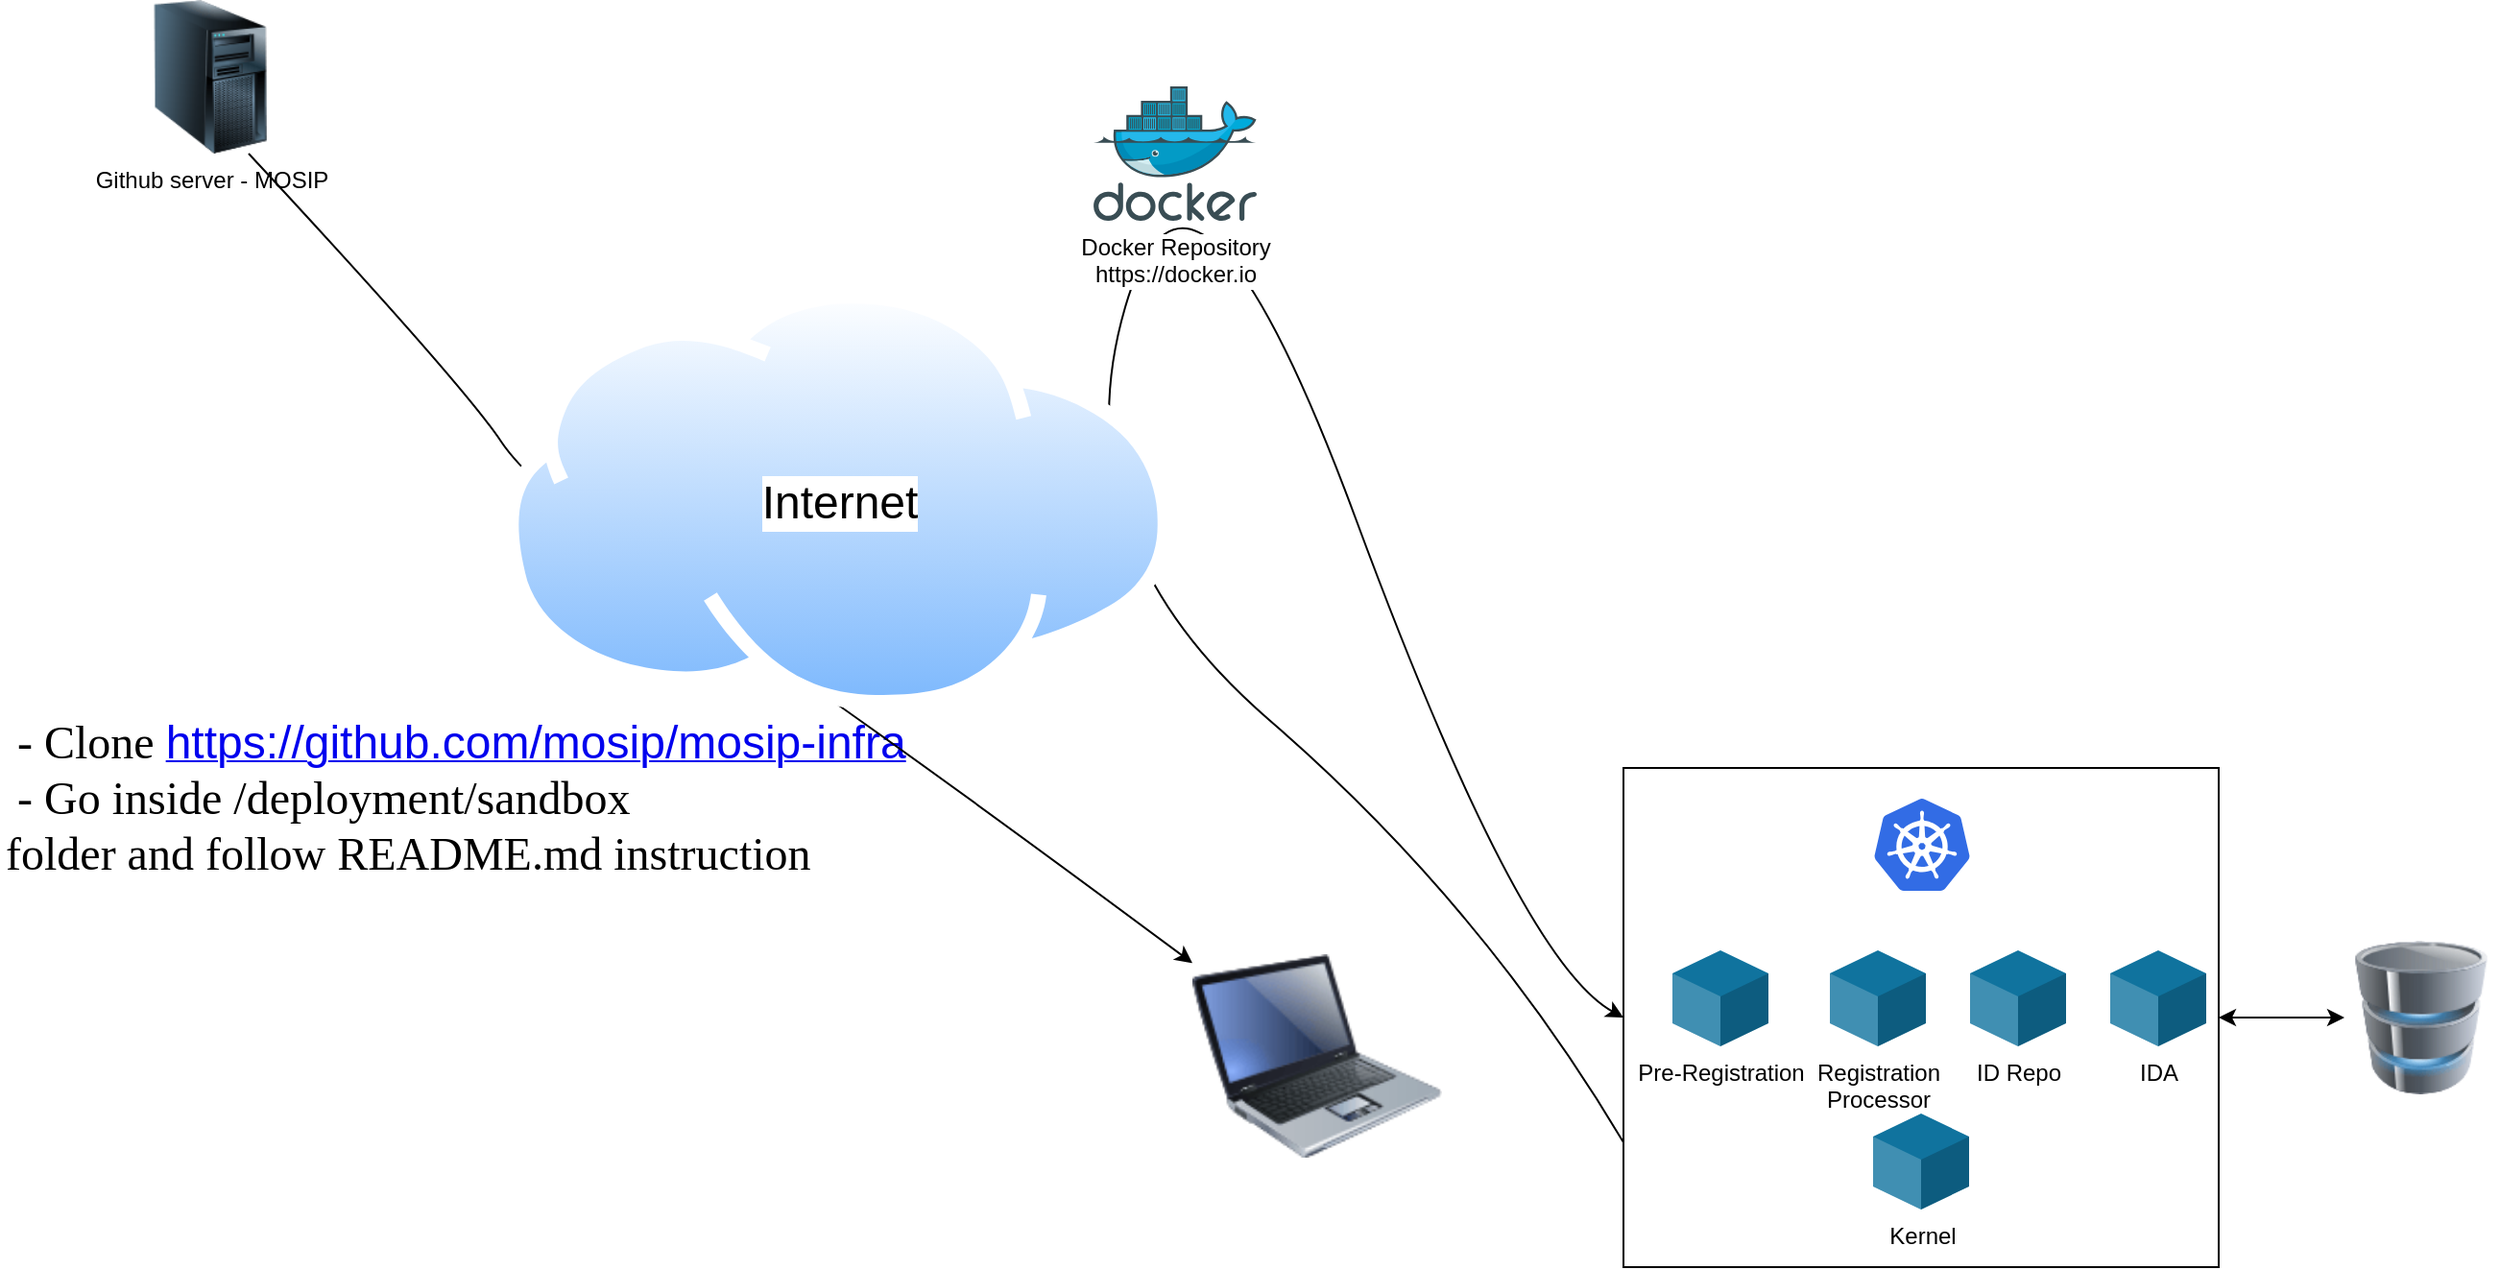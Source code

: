 <mxfile version="12.1.0" type="device" pages="1"><diagram id="dokSisWsUDdCpswlv6cm" name="Page-1"><mxGraphModel dx="2043" dy="690" grid="1" gridSize="10" guides="1" tooltips="1" connect="1" arrows="1" fold="1" page="1" pageScale="1" pageWidth="850" pageHeight="1100" math="0" shadow="0"><root><mxCell id="0"/><mxCell id="1" parent="0"/><mxCell id="I9xvgQ2a7s924w_sZljv-1" value="" style="image;html=1;labelBackgroundColor=#ffffff;image=img/lib/clip_art/computers/Laptop_128x128.png" parent="1" vertex="1"><mxGeometry x="470" y="875" width="130" height="110" as="geometry"/></mxCell><mxCell id="I9xvgQ2a7s924w_sZljv-27" value="Github server - MOSIP" style="image;html=1;labelBackgroundColor=#ffffff;image=img/lib/clip_art/computers/Server_Tower_128x128.png;align=center;" parent="1" vertex="1"><mxGeometry x="-81.5" y="380" width="80" height="80" as="geometry"/></mxCell><mxCell id="I9xvgQ2a7s924w_sZljv-37" value="" style="group" parent="1" vertex="1" connectable="0"><mxGeometry x="694.5" y="810" width="310" height="230" as="geometry"/></mxCell><mxCell id="I9xvgQ2a7s924w_sZljv-35" value="" style="group" parent="I9xvgQ2a7s924w_sZljv-37" vertex="1" connectable="0"><mxGeometry width="310" height="230" as="geometry"/></mxCell><mxCell id="I9xvgQ2a7s924w_sZljv-15" value="" style="rounded=0;whiteSpace=wrap;html=1;align=center;labelPosition=center;verticalLabelPosition=bottom;verticalAlign=top;" parent="I9xvgQ2a7s924w_sZljv-35" vertex="1"><mxGeometry y="-30" width="310" height="260" as="geometry"/></mxCell><mxCell id="I9xvgQ2a7s924w_sZljv-21" value="Registration&lt;br&gt;Processor" style="verticalLabelPosition=bottom;verticalAlign=top;html=1;shape=mxgraph.infographic.shadedCube;isoAngle=15;fillColor=#10739E;strokeColor=none;align=center;" parent="I9xvgQ2a7s924w_sZljv-35" vertex="1"><mxGeometry x="107.5" y="65" width="50" height="50" as="geometry"/></mxCell><mxCell id="I9xvgQ2a7s924w_sZljv-22" value="Pre-Registration" style="verticalLabelPosition=bottom;verticalAlign=top;html=1;shape=mxgraph.infographic.shadedCube;isoAngle=15;fillColor=#10739E;strokeColor=none;align=center;" parent="I9xvgQ2a7s924w_sZljv-35" vertex="1"><mxGeometry x="25.5" y="65" width="50" height="50" as="geometry"/></mxCell><mxCell id="I9xvgQ2a7s924w_sZljv-23" value="ID Repo" style="verticalLabelPosition=bottom;verticalAlign=top;html=1;shape=mxgraph.infographic.shadedCube;isoAngle=15;fillColor=#10739E;strokeColor=none;align=center;" parent="I9xvgQ2a7s924w_sZljv-35" vertex="1"><mxGeometry x="180.5" y="65" width="50" height="50" as="geometry"/></mxCell><mxCell id="I9xvgQ2a7s924w_sZljv-24" value="IDA" style="verticalLabelPosition=bottom;verticalAlign=top;html=1;shape=mxgraph.infographic.shadedCube;isoAngle=15;fillColor=#10739E;strokeColor=none;align=center;" parent="I9xvgQ2a7s924w_sZljv-35" vertex="1"><mxGeometry x="253.5" y="65" width="50" height="50" as="geometry"/></mxCell><mxCell id="I9xvgQ2a7s924w_sZljv-20" value="Kernel" style="verticalLabelPosition=bottom;verticalAlign=top;html=1;shape=mxgraph.infographic.shadedCube;isoAngle=15;fillColor=#10739E;strokeColor=none;align=center;" parent="I9xvgQ2a7s924w_sZljv-35" vertex="1"><mxGeometry x="130" y="150" width="50" height="50" as="geometry"/></mxCell><mxCell id="I9xvgQ2a7s924w_sZljv-39" value="" style="curved=1;endArrow=classic;html=1;entryX=0;entryY=0.5;entryDx=0;entryDy=0;exitX=0;exitY=0.75;exitDx=0;exitDy=0;" parent="I9xvgQ2a7s924w_sZljv-35" source="I9xvgQ2a7s924w_sZljv-15" target="I9xvgQ2a7s924w_sZljv-15" edge="1"><mxGeometry width="50" height="50" relative="1" as="geometry"><mxPoint y="250" as="sourcePoint"/><mxPoint x="75.5" y="-110" as="targetPoint"/><Array as="points"><mxPoint x="-74.5" y="40"/><mxPoint x="-294.5" y="-150"/><mxPoint x="-224.5" y="-390"/><mxPoint x="-54.5" y="70"/></Array></mxGeometry></mxCell><mxCell id="lyAi9fYVx4hwhADfa0-z-4" value="" style="aspect=fixed;html=1;points=[];align=center;image;fontSize=12;image=img/lib/mscae/Kubernetes.svg;" vertex="1" parent="I9xvgQ2a7s924w_sZljv-35"><mxGeometry x="130.5" y="-14" width="50" height="48" as="geometry"/></mxCell><mxCell id="I9xvgQ2a7s924w_sZljv-19" value="Docker Repository&lt;br&gt;https://docker.io" style="aspect=fixed;html=1;points=[];align=center;image;fontSize=12;image=img/lib/mscae/Docker.svg;" parent="1" vertex="1"><mxGeometry x="418.5" y="425" width="85" height="70" as="geometry"/></mxCell><mxCell id="I9xvgQ2a7s924w_sZljv-45" value="&lt;font style=&quot;font-size: 24px&quot; face=&quot;Lucida Console&quot;&gt;&amp;nbsp;- Clone&amp;nbsp;&lt;/font&gt;&lt;a href=&quot;https://github.com/mosip/mosip-infra&quot;&gt;&lt;font style=&quot;font-size: 24px&quot;&gt;https://github.com/mosip/mosip-infra&lt;/font&gt;&lt;/a&gt;&lt;font style=&quot;font-size: 24px&quot; face=&quot;Lucida Console&quot;&gt;&lt;br&gt;&lt;/font&gt;&lt;span style=&quot;font-family: &amp;#34;lucida console&amp;#34; ; font-size: 24px&quot;&gt;&amp;nbsp;- Go inside /deployment/sandbox &lt;br&gt;folder and follow README.md instruction&lt;/span&gt;&lt;font style=&quot;font-size: 24px&quot; face=&quot;Lucida Console&quot;&gt;&lt;br&gt;&lt;br&gt;&lt;/font&gt;" style="text;html=1;resizable=0;points=[];autosize=1;align=left;verticalAlign=top;spacingTop=-4;" parent="1" vertex="1"><mxGeometry x="-150.5" y="750" width="580" height="70" as="geometry"/></mxCell><mxCell id="I9xvgQ2a7s924w_sZljv-73" value="" style="curved=1;endArrow=classic;html=1;strokeColor=#000000;strokeWidth=1;fontFamily=Lucida Console;exitX=0.75;exitY=1;exitDx=0;exitDy=0;" parent="1" source="I9xvgQ2a7s924w_sZljv-27" target="I9xvgQ2a7s924w_sZljv-1" edge="1"><mxGeometry width="50" height="50" relative="1" as="geometry"><mxPoint x="-230" y="1010" as="sourcePoint"/><mxPoint x="-180" y="960" as="targetPoint"/><Array as="points"><mxPoint x="90" y="580"/><mxPoint x="130" y="640"/><mxPoint x="320" y="770"/></Array></mxGeometry></mxCell><mxCell id="I9xvgQ2a7s924w_sZljv-2" value="&lt;font style=&quot;font-size: 24px&quot;&gt;Internet&lt;/font&gt;" style="aspect=fixed;perimeter=ellipsePerimeter;html=1;align=center;shadow=0;dashed=0;spacingTop=3;image;image=img/lib/active_directory/internet_cloud.svg;labelPosition=center;verticalLabelPosition=middle;verticalAlign=middle;" parent="1" vertex="1"><mxGeometry x="110" y="530" width="351" height="220" as="geometry"/></mxCell><mxCell id="lyAi9fYVx4hwhADfa0-z-3" style="edgeStyle=orthogonalEdgeStyle;rounded=0;orthogonalLoop=1;jettySize=auto;html=1;entryX=1;entryY=0.5;entryDx=0;entryDy=0;startArrow=classic;startFill=1;endArrow=classic;endFill=1;" edge="1" parent="1" source="lyAi9fYVx4hwhADfa0-z-2" target="I9xvgQ2a7s924w_sZljv-15"><mxGeometry relative="1" as="geometry"/></mxCell><mxCell id="lyAi9fYVx4hwhADfa0-z-2" value="" style="image;html=1;labelBackgroundColor=#ffffff;image=img/lib/clip_art/computers/Database_128x128.png" vertex="1" parent="1"><mxGeometry x="1070" y="870" width="80" height="80" as="geometry"/></mxCell></root></mxGraphModel></diagram></mxfile>